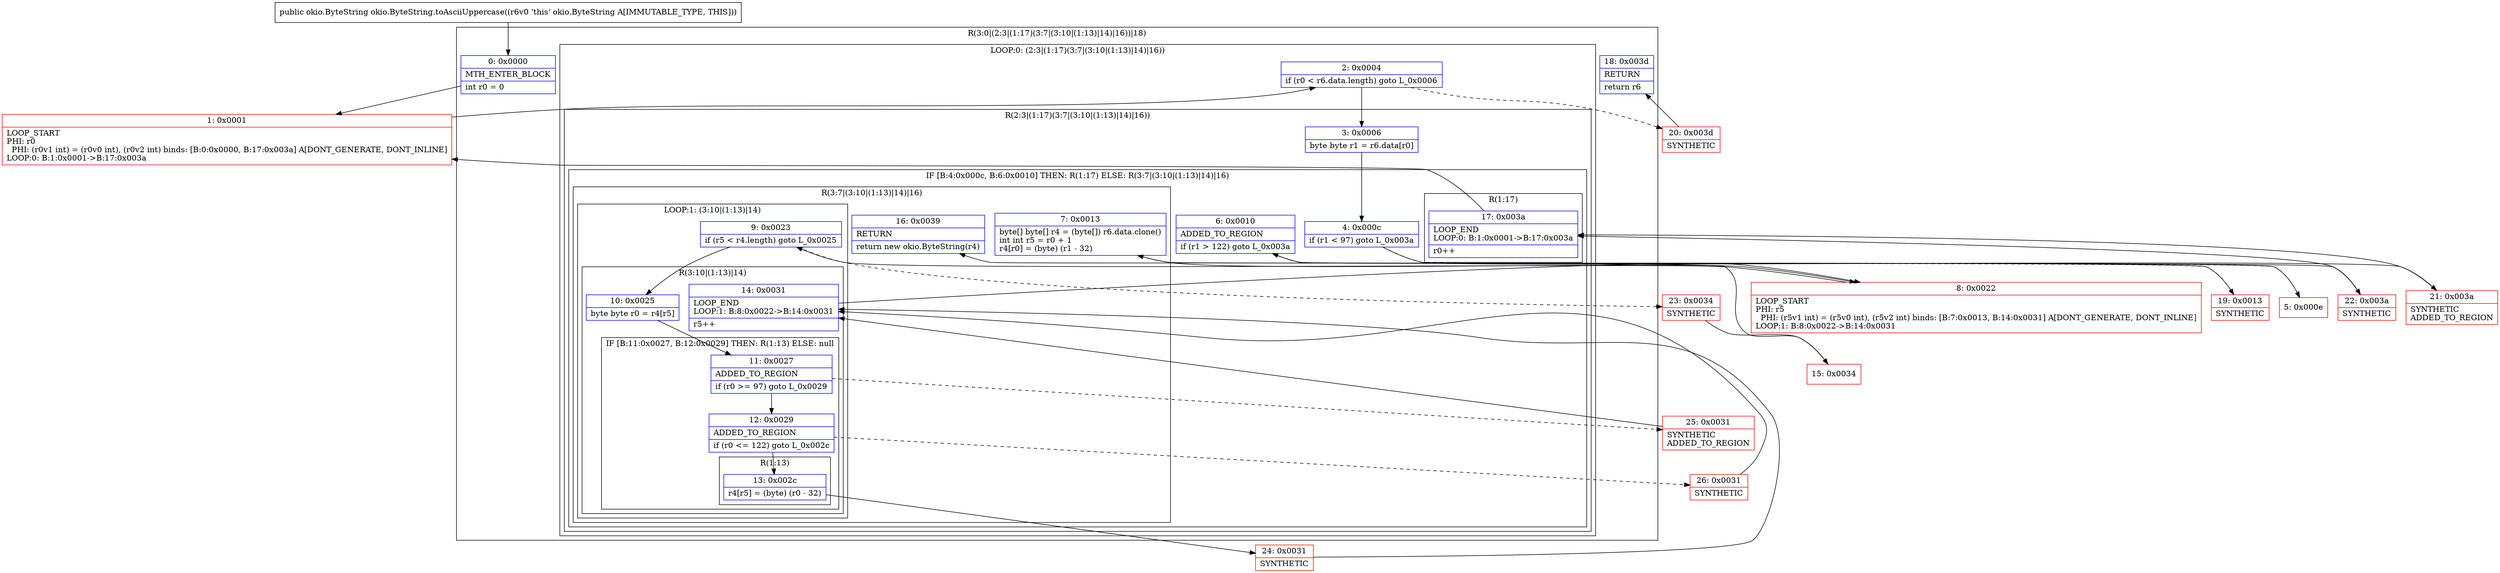 digraph "CFG forokio.ByteString.toAsciiUppercase()Lokio\/ByteString;" {
subgraph cluster_Region_316301067 {
label = "R(3:0|(2:3|(1:17)(3:7|(3:10|(1:13)|14)|16))|18)";
node [shape=record,color=blue];
Node_0 [shape=record,label="{0\:\ 0x0000|MTH_ENTER_BLOCK\l|int r0 = 0\l}"];
subgraph cluster_LoopRegion_333578797 {
label = "LOOP:0: (2:3|(1:17)(3:7|(3:10|(1:13)|14)|16))";
node [shape=record,color=blue];
Node_2 [shape=record,label="{2\:\ 0x0004|if (r0 \< r6.data.length) goto L_0x0006\l}"];
subgraph cluster_Region_2145192199 {
label = "R(2:3|(1:17)(3:7|(3:10|(1:13)|14)|16))";
node [shape=record,color=blue];
Node_3 [shape=record,label="{3\:\ 0x0006|byte byte r1 = r6.data[r0]\l}"];
subgraph cluster_IfRegion_1718547826 {
label = "IF [B:4:0x000c, B:6:0x0010] THEN: R(1:17) ELSE: R(3:7|(3:10|(1:13)|14)|16)";
node [shape=record,color=blue];
Node_4 [shape=record,label="{4\:\ 0x000c|if (r1 \< 97) goto L_0x003a\l}"];
Node_6 [shape=record,label="{6\:\ 0x0010|ADDED_TO_REGION\l|if (r1 \> 122) goto L_0x003a\l}"];
subgraph cluster_Region_1208115006 {
label = "R(1:17)";
node [shape=record,color=blue];
Node_17 [shape=record,label="{17\:\ 0x003a|LOOP_END\lLOOP:0: B:1:0x0001\-\>B:17:0x003a\l|r0++\l}"];
}
subgraph cluster_Region_1069495280 {
label = "R(3:7|(3:10|(1:13)|14)|16)";
node [shape=record,color=blue];
Node_7 [shape=record,label="{7\:\ 0x0013|byte[] byte[] r4 = (byte[]) r6.data.clone()\lint int r5 = r0 + 1\lr4[r0] = (byte) (r1 \- 32)\l}"];
subgraph cluster_LoopRegion_1696493718 {
label = "LOOP:1: (3:10|(1:13)|14)";
node [shape=record,color=blue];
Node_9 [shape=record,label="{9\:\ 0x0023|if (r5 \< r4.length) goto L_0x0025\l}"];
subgraph cluster_Region_1911315849 {
label = "R(3:10|(1:13)|14)";
node [shape=record,color=blue];
Node_10 [shape=record,label="{10\:\ 0x0025|byte byte r0 = r4[r5]\l}"];
subgraph cluster_IfRegion_554081360 {
label = "IF [B:11:0x0027, B:12:0x0029] THEN: R(1:13) ELSE: null";
node [shape=record,color=blue];
Node_11 [shape=record,label="{11\:\ 0x0027|ADDED_TO_REGION\l|if (r0 \>= 97) goto L_0x0029\l}"];
Node_12 [shape=record,label="{12\:\ 0x0029|ADDED_TO_REGION\l|if (r0 \<= 122) goto L_0x002c\l}"];
subgraph cluster_Region_931840247 {
label = "R(1:13)";
node [shape=record,color=blue];
Node_13 [shape=record,label="{13\:\ 0x002c|r4[r5] = (byte) (r0 \- 32)\l}"];
}
}
Node_14 [shape=record,label="{14\:\ 0x0031|LOOP_END\lLOOP:1: B:8:0x0022\-\>B:14:0x0031\l|r5++\l}"];
}
}
Node_16 [shape=record,label="{16\:\ 0x0039|RETURN\l|return new okio.ByteString(r4)\l}"];
}
}
}
}
Node_18 [shape=record,label="{18\:\ 0x003d|RETURN\l|return r6\l}"];
}
Node_1 [shape=record,color=red,label="{1\:\ 0x0001|LOOP_START\lPHI: r0 \l  PHI: (r0v1 int) = (r0v0 int), (r0v2 int) binds: [B:0:0x0000, B:17:0x003a] A[DONT_GENERATE, DONT_INLINE]\lLOOP:0: B:1:0x0001\-\>B:17:0x003a\l}"];
Node_5 [shape=record,color=red,label="{5\:\ 0x000e}"];
Node_8 [shape=record,color=red,label="{8\:\ 0x0022|LOOP_START\lPHI: r5 \l  PHI: (r5v1 int) = (r5v0 int), (r5v2 int) binds: [B:7:0x0013, B:14:0x0031] A[DONT_GENERATE, DONT_INLINE]\lLOOP:1: B:8:0x0022\-\>B:14:0x0031\l}"];
Node_15 [shape=record,color=red,label="{15\:\ 0x0034}"];
Node_19 [shape=record,color=red,label="{19\:\ 0x0013|SYNTHETIC\l}"];
Node_20 [shape=record,color=red,label="{20\:\ 0x003d|SYNTHETIC\l}"];
Node_21 [shape=record,color=red,label="{21\:\ 0x003a|SYNTHETIC\lADDED_TO_REGION\l}"];
Node_22 [shape=record,color=red,label="{22\:\ 0x003a|SYNTHETIC\l}"];
Node_23 [shape=record,color=red,label="{23\:\ 0x0034|SYNTHETIC\l}"];
Node_24 [shape=record,color=red,label="{24\:\ 0x0031|SYNTHETIC\l}"];
Node_25 [shape=record,color=red,label="{25\:\ 0x0031|SYNTHETIC\lADDED_TO_REGION\l}"];
Node_26 [shape=record,color=red,label="{26\:\ 0x0031|SYNTHETIC\l}"];
MethodNode[shape=record,label="{public okio.ByteString okio.ByteString.toAsciiUppercase((r6v0 'this' okio.ByteString A[IMMUTABLE_TYPE, THIS])) }"];
MethodNode -> Node_0;
Node_0 -> Node_1;
Node_2 -> Node_3;
Node_2 -> Node_20[style=dashed];
Node_3 -> Node_4;
Node_4 -> Node_5[style=dashed];
Node_4 -> Node_21;
Node_6 -> Node_19[style=dashed];
Node_6 -> Node_22;
Node_17 -> Node_1;
Node_7 -> Node_8;
Node_9 -> Node_10;
Node_9 -> Node_23[style=dashed];
Node_10 -> Node_11;
Node_11 -> Node_12;
Node_11 -> Node_25[style=dashed];
Node_12 -> Node_13;
Node_12 -> Node_26[style=dashed];
Node_13 -> Node_24;
Node_14 -> Node_8;
Node_1 -> Node_2;
Node_5 -> Node_6;
Node_8 -> Node_9;
Node_15 -> Node_16;
Node_19 -> Node_7;
Node_20 -> Node_18;
Node_21 -> Node_17;
Node_22 -> Node_17;
Node_23 -> Node_15;
Node_24 -> Node_14;
Node_25 -> Node_14;
Node_26 -> Node_14;
}

